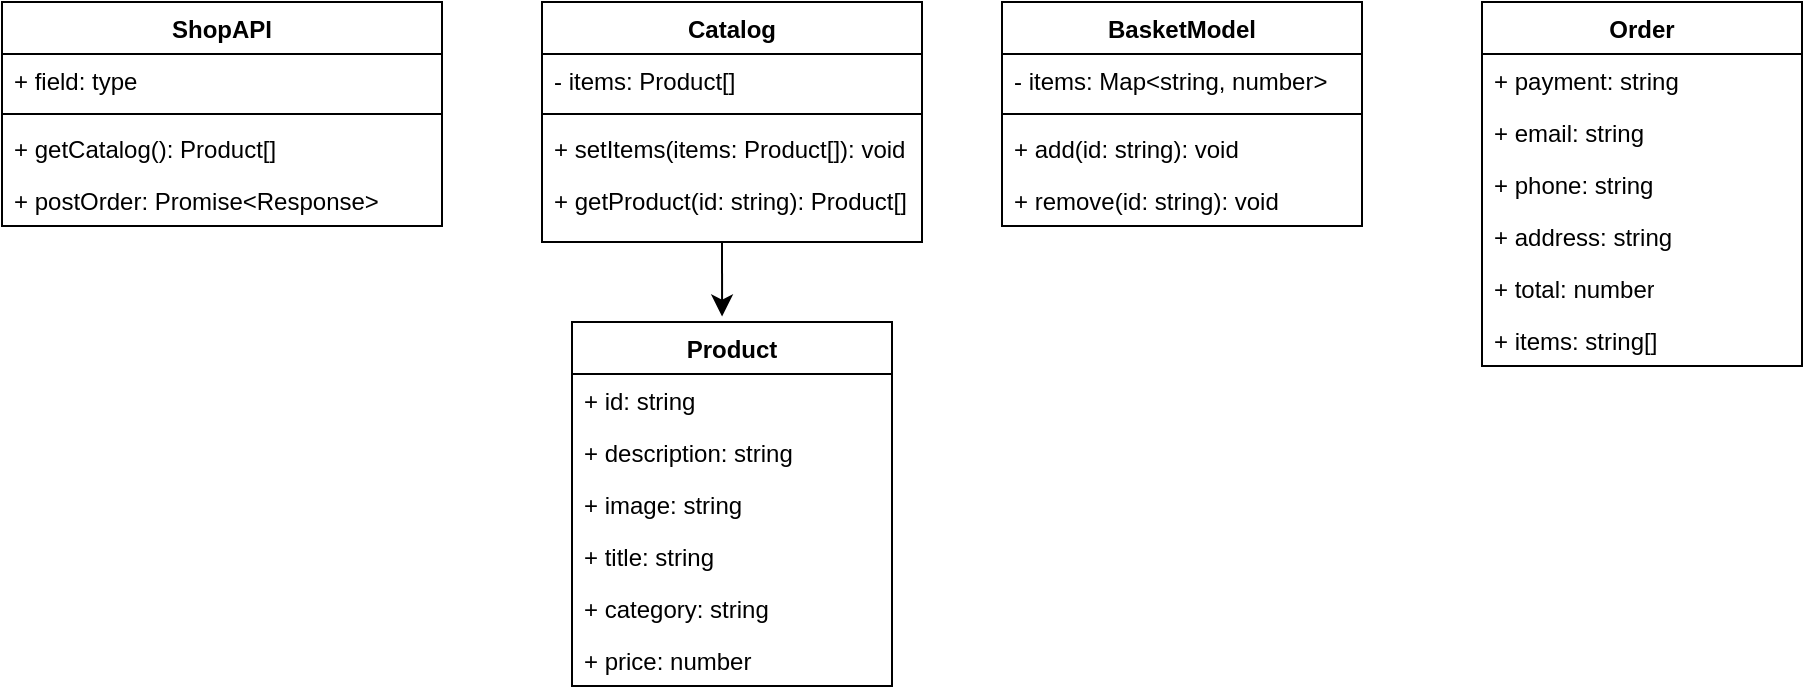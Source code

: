 <mxfile version="26.0.15">
  <diagram id="C5RBs43oDa-KdzZeNtuy" name="Page-1">
    <mxGraphModel dx="1402" dy="814" grid="1" gridSize="10" guides="1" tooltips="1" connect="1" arrows="1" fold="1" page="1" pageScale="1" pageWidth="827" pageHeight="1169" math="0" shadow="0">
      <root>
        <mxCell id="WIyWlLk6GJQsqaUBKTNV-0" />
        <mxCell id="WIyWlLk6GJQsqaUBKTNV-1" parent="WIyWlLk6GJQsqaUBKTNV-0" />
        <mxCell id="SmIBdzl2tULBFA1JLsAg-3" value="Product" style="swimlane;fontStyle=1;align=center;verticalAlign=top;childLayout=stackLayout;horizontal=1;startSize=26;horizontalStack=0;resizeParent=1;resizeParentMax=0;resizeLast=0;collapsible=1;marginBottom=0;whiteSpace=wrap;html=1;" vertex="1" parent="WIyWlLk6GJQsqaUBKTNV-1">
          <mxGeometry x="345" y="240" width="160" height="182" as="geometry" />
        </mxCell>
        <mxCell id="SmIBdzl2tULBFA1JLsAg-4" value="+ id: string" style="text;strokeColor=none;fillColor=none;align=left;verticalAlign=top;spacingLeft=4;spacingRight=4;overflow=hidden;rotatable=0;points=[[0,0.5],[1,0.5]];portConstraint=eastwest;whiteSpace=wrap;html=1;" vertex="1" parent="SmIBdzl2tULBFA1JLsAg-3">
          <mxGeometry y="26" width="160" height="26" as="geometry" />
        </mxCell>
        <mxCell id="SmIBdzl2tULBFA1JLsAg-8" value="+ description: string" style="text;strokeColor=none;fillColor=none;align=left;verticalAlign=top;spacingLeft=4;spacingRight=4;overflow=hidden;rotatable=0;points=[[0,0.5],[1,0.5]];portConstraint=eastwest;whiteSpace=wrap;html=1;" vertex="1" parent="SmIBdzl2tULBFA1JLsAg-3">
          <mxGeometry y="52" width="160" height="26" as="geometry" />
        </mxCell>
        <mxCell id="SmIBdzl2tULBFA1JLsAg-6" value="+ image: string" style="text;strokeColor=none;fillColor=none;align=left;verticalAlign=top;spacingLeft=4;spacingRight=4;overflow=hidden;rotatable=0;points=[[0,0.5],[1,0.5]];portConstraint=eastwest;whiteSpace=wrap;html=1;" vertex="1" parent="SmIBdzl2tULBFA1JLsAg-3">
          <mxGeometry y="78" width="160" height="26" as="geometry" />
        </mxCell>
        <mxCell id="SmIBdzl2tULBFA1JLsAg-9" value="+ title: string" style="text;strokeColor=none;fillColor=none;align=left;verticalAlign=top;spacingLeft=4;spacingRight=4;overflow=hidden;rotatable=0;points=[[0,0.5],[1,0.5]];portConstraint=eastwest;whiteSpace=wrap;html=1;" vertex="1" parent="SmIBdzl2tULBFA1JLsAg-3">
          <mxGeometry y="104" width="160" height="26" as="geometry" />
        </mxCell>
        <mxCell id="SmIBdzl2tULBFA1JLsAg-10" value="+ category: string" style="text;strokeColor=none;fillColor=none;align=left;verticalAlign=top;spacingLeft=4;spacingRight=4;overflow=hidden;rotatable=0;points=[[0,0.5],[1,0.5]];portConstraint=eastwest;whiteSpace=wrap;html=1;" vertex="1" parent="SmIBdzl2tULBFA1JLsAg-3">
          <mxGeometry y="130" width="160" height="26" as="geometry" />
        </mxCell>
        <mxCell id="SmIBdzl2tULBFA1JLsAg-11" value="+ price: number" style="text;strokeColor=none;fillColor=none;align=left;verticalAlign=top;spacingLeft=4;spacingRight=4;overflow=hidden;rotatable=0;points=[[0,0.5],[1,0.5]];portConstraint=eastwest;whiteSpace=wrap;html=1;" vertex="1" parent="SmIBdzl2tULBFA1JLsAg-3">
          <mxGeometry y="156" width="160" height="26" as="geometry" />
        </mxCell>
        <mxCell id="SmIBdzl2tULBFA1JLsAg-17" value="Catalog" style="swimlane;fontStyle=1;align=center;verticalAlign=top;childLayout=stackLayout;horizontal=1;startSize=26;horizontalStack=0;resizeParent=1;resizeParentMax=0;resizeLast=0;collapsible=1;marginBottom=0;whiteSpace=wrap;html=1;" vertex="1" parent="WIyWlLk6GJQsqaUBKTNV-1">
          <mxGeometry x="330" y="80" width="190" height="120" as="geometry" />
        </mxCell>
        <mxCell id="SmIBdzl2tULBFA1JLsAg-18" value="- items: Product[]" style="text;strokeColor=none;fillColor=none;align=left;verticalAlign=top;spacingLeft=4;spacingRight=4;overflow=hidden;rotatable=0;points=[[0,0.5],[1,0.5]];portConstraint=eastwest;whiteSpace=wrap;html=1;" vertex="1" parent="SmIBdzl2tULBFA1JLsAg-17">
          <mxGeometry y="26" width="190" height="26" as="geometry" />
        </mxCell>
        <mxCell id="SmIBdzl2tULBFA1JLsAg-19" value="" style="line;strokeWidth=1;fillColor=none;align=left;verticalAlign=middle;spacingTop=-1;spacingLeft=3;spacingRight=3;rotatable=0;labelPosition=right;points=[];portConstraint=eastwest;strokeColor=inherit;" vertex="1" parent="SmIBdzl2tULBFA1JLsAg-17">
          <mxGeometry y="52" width="190" height="8" as="geometry" />
        </mxCell>
        <mxCell id="SmIBdzl2tULBFA1JLsAg-20" value="+ setItems(items: Product[]): void" style="text;strokeColor=none;fillColor=none;align=left;verticalAlign=top;spacingLeft=4;spacingRight=4;overflow=hidden;rotatable=0;points=[[0,0.5],[1,0.5]];portConstraint=eastwest;whiteSpace=wrap;html=1;" vertex="1" parent="SmIBdzl2tULBFA1JLsAg-17">
          <mxGeometry y="60" width="190" height="26" as="geometry" />
        </mxCell>
        <mxCell id="SmIBdzl2tULBFA1JLsAg-27" value="" style="endArrow=classic;html=1;rounded=0;fontSize=12;startSize=8;endSize=8;curved=1;entryX=0.469;entryY=-0.015;entryDx=0;entryDy=0;entryPerimeter=0;" edge="1" parent="SmIBdzl2tULBFA1JLsAg-17" target="SmIBdzl2tULBFA1JLsAg-3">
          <mxGeometry width="50" height="50" relative="1" as="geometry">
            <mxPoint x="90" y="120" as="sourcePoint" />
            <mxPoint x="140" y="70" as="targetPoint" />
          </mxGeometry>
        </mxCell>
        <mxCell id="SmIBdzl2tULBFA1JLsAg-22" value="+ getProduct(id: string): Product[]" style="text;strokeColor=none;fillColor=none;align=left;verticalAlign=top;spacingLeft=4;spacingRight=4;overflow=hidden;rotatable=0;points=[[0,0.5],[1,0.5]];portConstraint=eastwest;whiteSpace=wrap;html=1;" vertex="1" parent="SmIBdzl2tULBFA1JLsAg-17">
          <mxGeometry y="86" width="190" height="34" as="geometry" />
        </mxCell>
        <mxCell id="SmIBdzl2tULBFA1JLsAg-28" value="BasketModel" style="swimlane;fontStyle=1;align=center;verticalAlign=top;childLayout=stackLayout;horizontal=1;startSize=26;horizontalStack=0;resizeParent=1;resizeParentMax=0;resizeLast=0;collapsible=1;marginBottom=0;whiteSpace=wrap;html=1;" vertex="1" parent="WIyWlLk6GJQsqaUBKTNV-1">
          <mxGeometry x="560" y="80" width="180" height="112" as="geometry" />
        </mxCell>
        <mxCell id="SmIBdzl2tULBFA1JLsAg-29" value="- items: Map&amp;lt;string, number&amp;gt;" style="text;strokeColor=none;fillColor=none;align=left;verticalAlign=top;spacingLeft=4;spacingRight=4;overflow=hidden;rotatable=0;points=[[0,0.5],[1,0.5]];portConstraint=eastwest;whiteSpace=wrap;html=1;" vertex="1" parent="SmIBdzl2tULBFA1JLsAg-28">
          <mxGeometry y="26" width="180" height="26" as="geometry" />
        </mxCell>
        <mxCell id="SmIBdzl2tULBFA1JLsAg-30" value="" style="line;strokeWidth=1;fillColor=none;align=left;verticalAlign=middle;spacingTop=-1;spacingLeft=3;spacingRight=3;rotatable=0;labelPosition=right;points=[];portConstraint=eastwest;strokeColor=inherit;" vertex="1" parent="SmIBdzl2tULBFA1JLsAg-28">
          <mxGeometry y="52" width="180" height="8" as="geometry" />
        </mxCell>
        <mxCell id="SmIBdzl2tULBFA1JLsAg-31" value="+ add(id: string): void" style="text;strokeColor=none;fillColor=none;align=left;verticalAlign=top;spacingLeft=4;spacingRight=4;overflow=hidden;rotatable=0;points=[[0,0.5],[1,0.5]];portConstraint=eastwest;whiteSpace=wrap;html=1;" vertex="1" parent="SmIBdzl2tULBFA1JLsAg-28">
          <mxGeometry y="60" width="180" height="26" as="geometry" />
        </mxCell>
        <mxCell id="SmIBdzl2tULBFA1JLsAg-32" value="+ remove(id: string): void" style="text;strokeColor=none;fillColor=none;align=left;verticalAlign=top;spacingLeft=4;spacingRight=4;overflow=hidden;rotatable=0;points=[[0,0.5],[1,0.5]];portConstraint=eastwest;whiteSpace=wrap;html=1;" vertex="1" parent="SmIBdzl2tULBFA1JLsAg-28">
          <mxGeometry y="86" width="180" height="26" as="geometry" />
        </mxCell>
        <mxCell id="SmIBdzl2tULBFA1JLsAg-33" value="ShopAPI" style="swimlane;fontStyle=1;align=center;verticalAlign=top;childLayout=stackLayout;horizontal=1;startSize=26;horizontalStack=0;resizeParent=1;resizeParentMax=0;resizeLast=0;collapsible=1;marginBottom=0;whiteSpace=wrap;html=1;" vertex="1" parent="WIyWlLk6GJQsqaUBKTNV-1">
          <mxGeometry x="60" y="80" width="220" height="112" as="geometry" />
        </mxCell>
        <mxCell id="SmIBdzl2tULBFA1JLsAg-34" value="+ field: type" style="text;strokeColor=none;fillColor=none;align=left;verticalAlign=top;spacingLeft=4;spacingRight=4;overflow=hidden;rotatable=0;points=[[0,0.5],[1,0.5]];portConstraint=eastwest;whiteSpace=wrap;html=1;" vertex="1" parent="SmIBdzl2tULBFA1JLsAg-33">
          <mxGeometry y="26" width="220" height="26" as="geometry" />
        </mxCell>
        <mxCell id="SmIBdzl2tULBFA1JLsAg-35" value="" style="line;strokeWidth=1;fillColor=none;align=left;verticalAlign=middle;spacingTop=-1;spacingLeft=3;spacingRight=3;rotatable=0;labelPosition=right;points=[];portConstraint=eastwest;strokeColor=inherit;" vertex="1" parent="SmIBdzl2tULBFA1JLsAg-33">
          <mxGeometry y="52" width="220" height="8" as="geometry" />
        </mxCell>
        <mxCell id="SmIBdzl2tULBFA1JLsAg-36" value="+ getCatalog(): Product[]" style="text;strokeColor=none;fillColor=none;align=left;verticalAlign=top;spacingLeft=4;spacingRight=4;overflow=hidden;rotatable=0;points=[[0,0.5],[1,0.5]];portConstraint=eastwest;whiteSpace=wrap;html=1;" vertex="1" parent="SmIBdzl2tULBFA1JLsAg-33">
          <mxGeometry y="60" width="220" height="26" as="geometry" />
        </mxCell>
        <mxCell id="SmIBdzl2tULBFA1JLsAg-37" value="+ postOrder: Promise&amp;lt;Response&amp;gt;" style="text;strokeColor=none;fillColor=none;align=left;verticalAlign=top;spacingLeft=4;spacingRight=4;overflow=hidden;rotatable=0;points=[[0,0.5],[1,0.5]];portConstraint=eastwest;whiteSpace=wrap;html=1;" vertex="1" parent="SmIBdzl2tULBFA1JLsAg-33">
          <mxGeometry y="86" width="220" height="26" as="geometry" />
        </mxCell>
        <mxCell id="SmIBdzl2tULBFA1JLsAg-39" value="Order" style="swimlane;fontStyle=1;align=center;verticalAlign=top;childLayout=stackLayout;horizontal=1;startSize=26;horizontalStack=0;resizeParent=1;resizeParentMax=0;resizeLast=0;collapsible=1;marginBottom=0;whiteSpace=wrap;html=1;" vertex="1" parent="WIyWlLk6GJQsqaUBKTNV-1">
          <mxGeometry x="800" y="80" width="160" height="182" as="geometry" />
        </mxCell>
        <mxCell id="SmIBdzl2tULBFA1JLsAg-40" value="+ payment: string" style="text;strokeColor=none;fillColor=none;align=left;verticalAlign=top;spacingLeft=4;spacingRight=4;overflow=hidden;rotatable=0;points=[[0,0.5],[1,0.5]];portConstraint=eastwest;whiteSpace=wrap;html=1;" vertex="1" parent="SmIBdzl2tULBFA1JLsAg-39">
          <mxGeometry y="26" width="160" height="26" as="geometry" />
        </mxCell>
        <mxCell id="SmIBdzl2tULBFA1JLsAg-43" value="+ email: string" style="text;strokeColor=none;fillColor=none;align=left;verticalAlign=top;spacingLeft=4;spacingRight=4;overflow=hidden;rotatable=0;points=[[0,0.5],[1,0.5]];portConstraint=eastwest;whiteSpace=wrap;html=1;" vertex="1" parent="SmIBdzl2tULBFA1JLsAg-39">
          <mxGeometry y="52" width="160" height="26" as="geometry" />
        </mxCell>
        <mxCell id="SmIBdzl2tULBFA1JLsAg-44" value="+ phone: string" style="text;strokeColor=none;fillColor=none;align=left;verticalAlign=top;spacingLeft=4;spacingRight=4;overflow=hidden;rotatable=0;points=[[0,0.5],[1,0.5]];portConstraint=eastwest;whiteSpace=wrap;html=1;" vertex="1" parent="SmIBdzl2tULBFA1JLsAg-39">
          <mxGeometry y="78" width="160" height="26" as="geometry" />
        </mxCell>
        <mxCell id="SmIBdzl2tULBFA1JLsAg-45" value="+ address: string" style="text;strokeColor=none;fillColor=none;align=left;verticalAlign=top;spacingLeft=4;spacingRight=4;overflow=hidden;rotatable=0;points=[[0,0.5],[1,0.5]];portConstraint=eastwest;whiteSpace=wrap;html=1;" vertex="1" parent="SmIBdzl2tULBFA1JLsAg-39">
          <mxGeometry y="104" width="160" height="26" as="geometry" />
        </mxCell>
        <mxCell id="SmIBdzl2tULBFA1JLsAg-46" value="+ total: number" style="text;strokeColor=none;fillColor=none;align=left;verticalAlign=top;spacingLeft=4;spacingRight=4;overflow=hidden;rotatable=0;points=[[0,0.5],[1,0.5]];portConstraint=eastwest;whiteSpace=wrap;html=1;" vertex="1" parent="SmIBdzl2tULBFA1JLsAg-39">
          <mxGeometry y="130" width="160" height="26" as="geometry" />
        </mxCell>
        <mxCell id="SmIBdzl2tULBFA1JLsAg-47" value="+ items: string[]" style="text;strokeColor=none;fillColor=none;align=left;verticalAlign=top;spacingLeft=4;spacingRight=4;overflow=hidden;rotatable=0;points=[[0,0.5],[1,0.5]];portConstraint=eastwest;whiteSpace=wrap;html=1;" vertex="1" parent="SmIBdzl2tULBFA1JLsAg-39">
          <mxGeometry y="156" width="160" height="26" as="geometry" />
        </mxCell>
      </root>
    </mxGraphModel>
  </diagram>
</mxfile>
